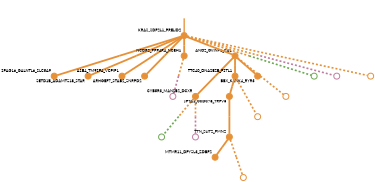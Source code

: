 strict digraph  {
graph[splines=false]; nodesep=0.7; rankdir=TB; ranksep=0.6; forcelabels=true; dpi=600; size=2.5;
0 [color="#e69138ff", fillcolor="#e69138ff", fixedsize=true, fontname=Lato, fontsize="12pt", height="0.25", label="", penwidth=3, shape=circle, style=filled, xlabel=KRAS_SDF2L1_PRELID2];
1 [color="#e69138ff", fillcolor="#e69138ff", fixedsize=true, fontname=Lato, fontsize="12pt", height="0.25", label="", penwidth=3, shape=circle, style=filled, xlabel=SPAG16_GALNTL6_SLC5A9];
2 [color="#e69138ff", fillcolor="#e69138ff", fixedsize=true, fontname=Lato, fontsize="12pt", height="0.25", label="", penwidth=3, shape=circle, style=filled, xlabel=SETD1B_ADAMTS18_STAR];
4 [color="#e69138ff", fillcolor="#e69138ff", fixedsize=true, fontname=Lato, fontsize="12pt", height="0.25", label="", penwidth=3, shape=circle, style=filled, xlabel=ASB4_TM9SF4_VCPIP1];
5 [color="#e69138ff", fillcolor="#e69138ff", fixedsize=true, fontname=Lato, fontsize="12pt", height="0.25", label="", penwidth=3, shape=circle, style=filled, xlabel=ARHGEF7_STAB2_SNRPD2];
7 [color="#e69138ff", fillcolor="#e69138ff", fixedsize=true, fontname=Lato, fontsize="12pt", height="0.25", label="", penwidth=3, shape=circle, style=filled, xlabel=NCOR2_PPP4R4_NCEH1];
12 [color="#e69138ff", fillcolor="#e69138ff", fixedsize=true, fontname=Lato, fontsize="12pt", height="0.25", label="", penwidth=3, shape=circle, style=filled, xlabel=ANO2_GVINP1_CA1];
13 [color="#6aa84fff", fillcolor="#6aa84fff", fixedsize=true, fontname=Lato, fontsize="12pt", height="0.25", label="", penwidth=3, shape=circle, style=solid, xlabel=""];
15 [color="#c27ba0ff", fillcolor="#c27ba0ff", fixedsize=true, fontname=Lato, fontsize="12pt", height="0.25", label="", penwidth=3, shape=circle, style=solid, xlabel=""];
18 [color="#e69138ff", fillcolor="#e69138ff", fixedsize=true, fontname=Lato, fontsize="12pt", height="0.25", label="", penwidth=3, shape=circle, style=solid, xlabel=""];
3 [color="#e69138ff", fillcolor="#e69138ff", fixedsize=true, fontname=Lato, fontsize="12pt", height="0.25", label="", penwidth=3, shape=circle, style=filled, xlabel=CYB5R3_MAN2B2_DCXR];
14 [color="#6aa84fff", fillcolor="#6aa84fff", fixedsize=true, fontname=Lato, fontsize="12pt", height="0.25", label="", penwidth=3, shape=circle, style=solid, xlabel=""];
16 [color="#c27ba0ff", fillcolor="#c27ba0ff", fixedsize=true, fontname=Lato, fontsize="12pt", height="0.25", label="", penwidth=3, shape=circle, style=solid, xlabel=""];
6 [color="#e69138ff", fillcolor="#e69138ff", fixedsize=true, fontname=Lato, fontsize="12pt", height="0.25", label="", penwidth=3, shape=circle, style=filled, xlabel=TTN_SLIT2_FMN2];
11 [color="#e69138ff", fillcolor="#e69138ff", fixedsize=true, fontname=Lato, fontsize="12pt", height="0.25", label="", penwidth=3, shape=circle, style=filled, xlabel=MTMR11_DPYSL3_ZDBF2];
19 [color="#e69138ff", fillcolor="#e69138ff", fixedsize=true, fontname=Lato, fontsize="12pt", height="0.25", label="", penwidth=3, shape=circle, style=solid, xlabel=""];
17 [color="#c27ba0ff", fillcolor="#c27ba0ff", fixedsize=true, fontname=Lato, fontsize="12pt", height="0.25", label="", penwidth=3, shape=circle, style=solid, xlabel=""];
8 [color="#e69138ff", fillcolor="#e69138ff", fixedsize=true, fontname=Lato, fontsize="12pt", height="0.25", label="", penwidth=3, shape=circle, style=filled, xlabel=TTC40_DNASE2B_FSTL1];
10 [color="#e69138ff", fillcolor="#e69138ff", fixedsize=true, fontname=Lato, fontsize="12pt", height="0.25", label="", penwidth=3, shape=circle, style=filled, xlabel=SPTA1_CCDC78_TRPV5];
20 [color="#e69138ff", fillcolor="#e69138ff", fixedsize=true, fontname=Lato, fontsize="12pt", height="0.25", label="", penwidth=3, shape=circle, style=solid, xlabel=""];
9 [color="#e69138ff", fillcolor="#e69138ff", fixedsize=true, fontname=Lato, fontsize="12pt", height="0.25", label="", penwidth=3, shape=circle, style=filled, xlabel=BBX_KANK4_RYR3];
21 [color="#e69138ff", fillcolor="#e69138ff", fixedsize=true, fontname=Lato, fontsize="12pt", height="0.25", label="", penwidth=3, shape=circle, style=solid, xlabel=""];
normal [label="", penwidth=3, style=invis, xlabel=KRAS_SDF2L1_PRELID2];
0 -> 1  [arrowsize=0, color="#e69138ff;0.5:#e69138ff", minlen="2.0", penwidth="5.5", style=solid];
0 -> 2  [arrowsize=0, color="#e69138ff;0.5:#e69138ff", minlen="2.0", penwidth="5.5", style=solid];
0 -> 4  [arrowsize=0, color="#e69138ff;0.5:#e69138ff", minlen="2.0", penwidth="5.5", style=solid];
0 -> 5  [arrowsize=0, color="#e69138ff;0.5:#e69138ff", minlen="2.0", penwidth="5.5", style=solid];
0 -> 7  [arrowsize=0, color="#e69138ff;0.5:#e69138ff", minlen="1.8000000715255737", penwidth="5.5", style=solid];
0 -> 12  [arrowsize=0, color="#e69138ff;0.5:#e69138ff", minlen="1.0", penwidth="5.5", style=solid];
0 -> 13  [arrowsize=0, color="#e69138ff;0.5:#6aa84fff", minlen="2.0", penwidth=5, style=dashed];
0 -> 15  [arrowsize=0, color="#e69138ff;0.5:#c27ba0ff", minlen="2.0", penwidth=5, style=dashed];
0 -> 18  [arrowsize=0, color="#e69138ff;0.5:#e69138ff", minlen="2.0", penwidth=5, style=dashed];
7 -> 17  [arrowsize=0, color="#e69138ff;0.5:#c27ba0ff", minlen="2.0", penwidth=5, style=dashed];
12 -> 3  [arrowsize=0, color="#e69138ff;0.5:#e69138ff", minlen="2.0", penwidth="5.5", style=solid];
12 -> 8  [arrowsize=0, color="#e69138ff;0.5:#e69138ff", minlen="1.4000000953674316", penwidth="5.5", style=solid];
12 -> 9  [arrowsize=0, color="#e69138ff;0.5:#e69138ff", minlen="1.4000000953674316", penwidth="5.5", style=solid];
12 -> 21  [arrowsize=0, color="#e69138ff;0.5:#e69138ff", minlen="2.0", penwidth=5, style=dashed];
3 -> 14  [arrowsize=0, color="#e69138ff;0.5:#6aa84fff", minlen="2.0", penwidth=5, style=dashed];
3 -> 16  [arrowsize=0, color="#e69138ff;0.5:#c27ba0ff", minlen="2.0", penwidth=5, style=dashed];
6 -> 11  [arrowsize=0, color="#e69138ff;0.5:#e69138ff", minlen="1.0", penwidth="5.5", style=solid];
6 -> 19  [arrowsize=0, color="#e69138ff;0.5:#e69138ff", minlen="2.0", penwidth=5, style=dashed];
8 -> 10  [arrowsize=0, color="#e69138ff;0.5:#e69138ff", minlen="1.2000000476837158", penwidth="5.5", style=solid];
8 -> 20  [arrowsize=0, color="#e69138ff;0.5:#e69138ff", minlen="2.0", penwidth=5, style=dashed];
10 -> 6  [arrowsize=0, color="#e69138ff;0.5:#e69138ff", minlen="2.0", penwidth="5.5", style=solid];
normal -> 0  [arrowsize=0, color="#e69138ff", label="", penwidth=4, style=solid];
}
